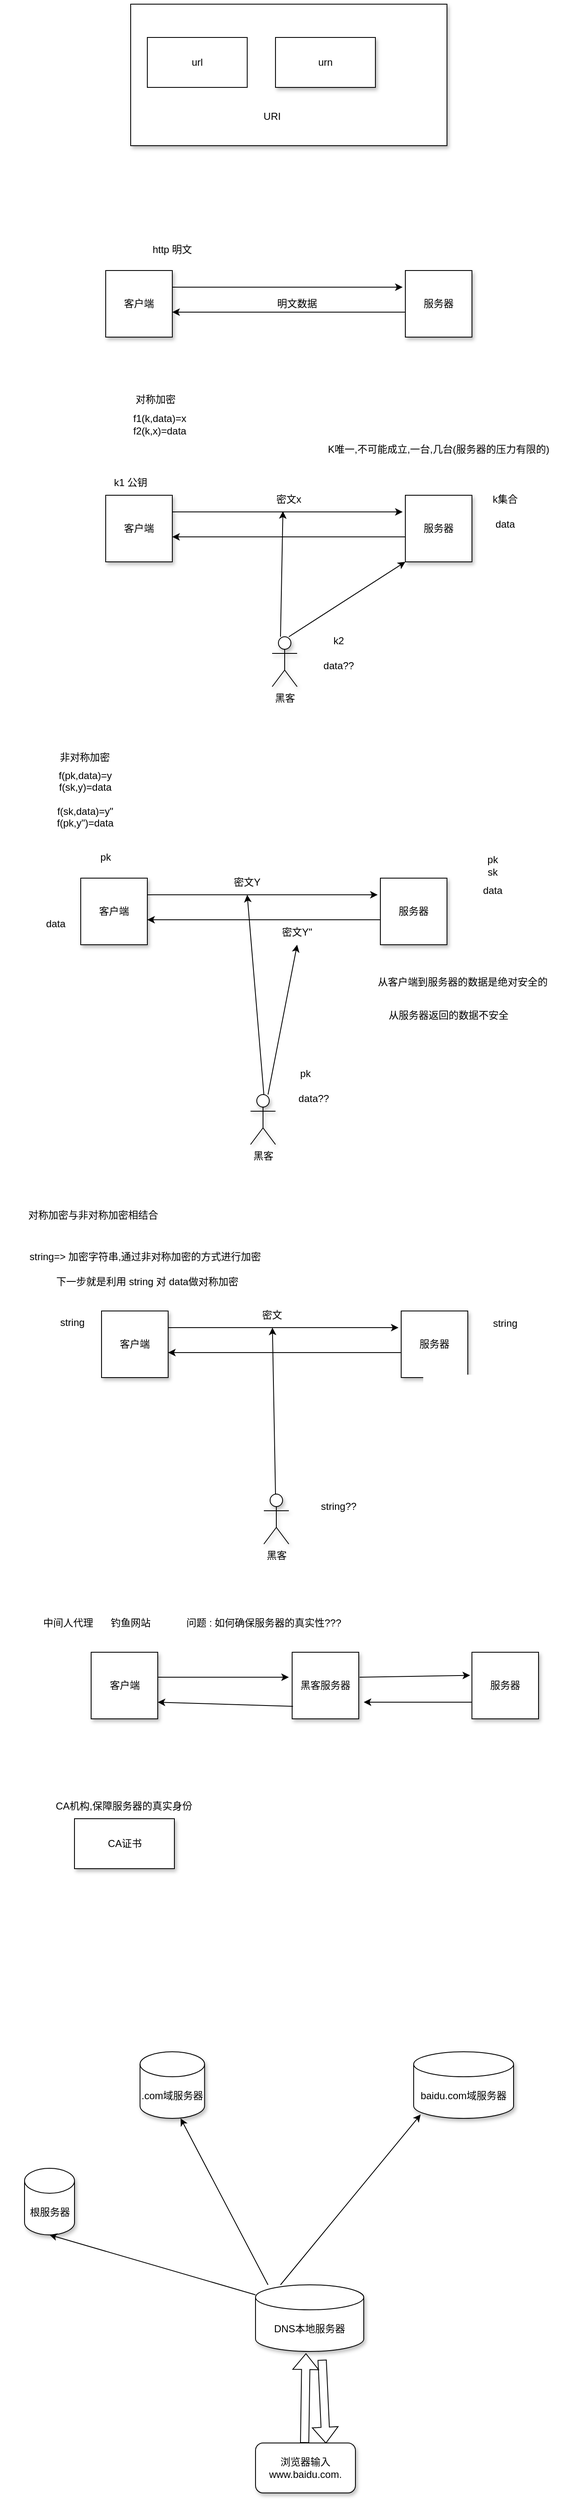 <mxfile version="20.0.4" type="github">
  <diagram id="4OBv8b520wUhhBo_ixFG" name="Page-1">
    <mxGraphModel dx="815" dy="505" grid="1" gridSize="10" guides="1" tooltips="1" connect="1" arrows="1" fold="1" page="1" pageScale="1" pageWidth="827" pageHeight="1169" math="0" shadow="0">
      <root>
        <mxCell id="0" />
        <mxCell id="1" parent="0" />
        <mxCell id="S3b7wXd8zEwaGP69H8vY-2" value="" style="rounded=0;whiteSpace=wrap;html=1;shadow=1;" vertex="1" parent="1">
          <mxGeometry x="240" y="170" width="380" height="170" as="geometry" />
        </mxCell>
        <mxCell id="S3b7wXd8zEwaGP69H8vY-1" value="url" style="rounded=0;whiteSpace=wrap;html=1;" vertex="1" parent="1">
          <mxGeometry x="260" y="210" width="120" height="60" as="geometry" />
        </mxCell>
        <mxCell id="S3b7wXd8zEwaGP69H8vY-3" value="urn" style="rounded=0;whiteSpace=wrap;html=1;shadow=1;" vertex="1" parent="1">
          <mxGeometry x="414" y="210" width="120" height="60" as="geometry" />
        </mxCell>
        <mxCell id="S3b7wXd8zEwaGP69H8vY-4" value="URI" style="text;html=1;strokeColor=none;fillColor=none;align=center;verticalAlign=middle;whiteSpace=wrap;rounded=0;shadow=1;" vertex="1" parent="1">
          <mxGeometry x="380" y="290" width="60" height="30" as="geometry" />
        </mxCell>
        <mxCell id="S3b7wXd8zEwaGP69H8vY-5" value="客户端" style="whiteSpace=wrap;html=1;aspect=fixed;shadow=1;" vertex="1" parent="1">
          <mxGeometry x="210" y="490" width="80" height="80" as="geometry" />
        </mxCell>
        <mxCell id="S3b7wXd8zEwaGP69H8vY-6" value="服务器" style="whiteSpace=wrap;html=1;aspect=fixed;shadow=1;" vertex="1" parent="1">
          <mxGeometry x="570" y="490" width="80" height="80" as="geometry" />
        </mxCell>
        <mxCell id="S3b7wXd8zEwaGP69H8vY-7" value="" style="endArrow=classic;html=1;rounded=0;entryX=-0.041;entryY=0.25;entryDx=0;entryDy=0;entryPerimeter=0;" edge="1" parent="1" target="S3b7wXd8zEwaGP69H8vY-6">
          <mxGeometry width="50" height="50" relative="1" as="geometry">
            <mxPoint x="290" y="510" as="sourcePoint" />
            <mxPoint x="340" y="460" as="targetPoint" />
          </mxGeometry>
        </mxCell>
        <mxCell id="S3b7wXd8zEwaGP69H8vY-8" value="http 明文" style="text;html=1;strokeColor=none;fillColor=none;align=center;verticalAlign=middle;whiteSpace=wrap;rounded=0;shadow=1;" vertex="1" parent="1">
          <mxGeometry x="260" y="450" width="60" height="30" as="geometry" />
        </mxCell>
        <mxCell id="S3b7wXd8zEwaGP69H8vY-9" value="" style="endArrow=classic;html=1;rounded=0;entryX=1;entryY=0.625;entryDx=0;entryDy=0;entryPerimeter=0;" edge="1" parent="1" target="S3b7wXd8zEwaGP69H8vY-5">
          <mxGeometry width="50" height="50" relative="1" as="geometry">
            <mxPoint x="570" y="540" as="sourcePoint" />
            <mxPoint x="620" y="490" as="targetPoint" />
          </mxGeometry>
        </mxCell>
        <mxCell id="S3b7wXd8zEwaGP69H8vY-10" value="明文数据" style="text;html=1;strokeColor=none;fillColor=none;align=center;verticalAlign=middle;whiteSpace=wrap;rounded=0;shadow=1;" vertex="1" parent="1">
          <mxGeometry x="410" y="515" width="60" height="30" as="geometry" />
        </mxCell>
        <mxCell id="S3b7wXd8zEwaGP69H8vY-11" value="对称加密" style="text;html=1;strokeColor=none;fillColor=none;align=center;verticalAlign=middle;whiteSpace=wrap;rounded=0;shadow=1;" vertex="1" parent="1">
          <mxGeometry x="240" y="630" width="60" height="30" as="geometry" />
        </mxCell>
        <mxCell id="S3b7wXd8zEwaGP69H8vY-12" value="客户端" style="whiteSpace=wrap;html=1;aspect=fixed;shadow=1;" vertex="1" parent="1">
          <mxGeometry x="210" y="760" width="80" height="80" as="geometry" />
        </mxCell>
        <mxCell id="S3b7wXd8zEwaGP69H8vY-13" value="服务器" style="whiteSpace=wrap;html=1;aspect=fixed;shadow=1;" vertex="1" parent="1">
          <mxGeometry x="570" y="760" width="80" height="80" as="geometry" />
        </mxCell>
        <mxCell id="S3b7wXd8zEwaGP69H8vY-14" value="" style="endArrow=classic;html=1;rounded=0;entryX=-0.041;entryY=0.25;entryDx=0;entryDy=0;entryPerimeter=0;" edge="1" parent="1" target="S3b7wXd8zEwaGP69H8vY-13">
          <mxGeometry width="50" height="50" relative="1" as="geometry">
            <mxPoint x="290" y="780" as="sourcePoint" />
            <mxPoint x="340" y="730" as="targetPoint" />
          </mxGeometry>
        </mxCell>
        <mxCell id="S3b7wXd8zEwaGP69H8vY-15" value="" style="endArrow=classic;html=1;rounded=0;entryX=1;entryY=0.625;entryDx=0;entryDy=0;entryPerimeter=0;" edge="1" parent="1" target="S3b7wXd8zEwaGP69H8vY-12">
          <mxGeometry width="50" height="50" relative="1" as="geometry">
            <mxPoint x="570" y="810" as="sourcePoint" />
            <mxPoint x="620" y="760" as="targetPoint" />
          </mxGeometry>
        </mxCell>
        <mxCell id="S3b7wXd8zEwaGP69H8vY-17" value="f1(k,data)=x&lt;br&gt;f2(k,x)=data" style="text;html=1;strokeColor=none;fillColor=none;align=center;verticalAlign=middle;whiteSpace=wrap;rounded=0;shadow=1;" vertex="1" parent="1">
          <mxGeometry x="220" y="660" width="110" height="30" as="geometry" />
        </mxCell>
        <mxCell id="S3b7wXd8zEwaGP69H8vY-18" value="k1 公钥" style="text;html=1;strokeColor=none;fillColor=none;align=center;verticalAlign=middle;whiteSpace=wrap;rounded=0;shadow=1;" vertex="1" parent="1">
          <mxGeometry x="210" y="730" width="60" height="30" as="geometry" />
        </mxCell>
        <mxCell id="S3b7wXd8zEwaGP69H8vY-19" value="k集合" style="text;html=1;strokeColor=none;fillColor=none;align=center;verticalAlign=middle;whiteSpace=wrap;rounded=0;shadow=1;" vertex="1" parent="1">
          <mxGeometry x="660" y="750" width="60" height="30" as="geometry" />
        </mxCell>
        <mxCell id="S3b7wXd8zEwaGP69H8vY-20" value="密文x" style="text;html=1;strokeColor=none;fillColor=none;align=center;verticalAlign=middle;whiteSpace=wrap;rounded=0;shadow=1;" vertex="1" parent="1">
          <mxGeometry x="400" y="750" width="60" height="30" as="geometry" />
        </mxCell>
        <mxCell id="S3b7wXd8zEwaGP69H8vY-21" value="data" style="text;html=1;strokeColor=none;fillColor=none;align=center;verticalAlign=middle;whiteSpace=wrap;rounded=0;shadow=1;" vertex="1" parent="1">
          <mxGeometry x="660" y="780" width="60" height="30" as="geometry" />
        </mxCell>
        <mxCell id="S3b7wXd8zEwaGP69H8vY-22" value="黑客" style="shape=umlActor;verticalLabelPosition=bottom;verticalAlign=top;html=1;outlineConnect=0;shadow=1;" vertex="1" parent="1">
          <mxGeometry x="410" y="930" width="30" height="60" as="geometry" />
        </mxCell>
        <mxCell id="S3b7wXd8zEwaGP69H8vY-23" value="" style="endArrow=classic;html=1;rounded=0;entryX=0;entryY=1;entryDx=0;entryDy=0;" edge="1" parent="1" target="S3b7wXd8zEwaGP69H8vY-13">
          <mxGeometry width="50" height="50" relative="1" as="geometry">
            <mxPoint x="430" y="930" as="sourcePoint" />
            <mxPoint x="480" y="880" as="targetPoint" />
          </mxGeometry>
        </mxCell>
        <mxCell id="S3b7wXd8zEwaGP69H8vY-24" value="k2" style="text;html=1;strokeColor=none;fillColor=none;align=center;verticalAlign=middle;whiteSpace=wrap;rounded=0;shadow=1;" vertex="1" parent="1">
          <mxGeometry x="460" y="920" width="60" height="30" as="geometry" />
        </mxCell>
        <mxCell id="S3b7wXd8zEwaGP69H8vY-25" value="" style="endArrow=classic;html=1;rounded=0;entryX=0.382;entryY=0.971;entryDx=0;entryDy=0;entryPerimeter=0;" edge="1" parent="1" target="S3b7wXd8zEwaGP69H8vY-20">
          <mxGeometry width="50" height="50" relative="1" as="geometry">
            <mxPoint x="420" y="930" as="sourcePoint" />
            <mxPoint x="470" y="880" as="targetPoint" />
          </mxGeometry>
        </mxCell>
        <mxCell id="S3b7wXd8zEwaGP69H8vY-26" value="data??" style="text;html=1;strokeColor=none;fillColor=none;align=center;verticalAlign=middle;whiteSpace=wrap;rounded=0;shadow=1;" vertex="1" parent="1">
          <mxGeometry x="460" y="950" width="60" height="30" as="geometry" />
        </mxCell>
        <mxCell id="S3b7wXd8zEwaGP69H8vY-29" value="K唯一,不可能成立,一台,几台(服务器的压力有限的)" style="text;html=1;strokeColor=none;fillColor=none;align=center;verticalAlign=middle;whiteSpace=wrap;rounded=0;shadow=1;" vertex="1" parent="1">
          <mxGeometry x="470" y="690" width="280" height="30" as="geometry" />
        </mxCell>
        <mxCell id="S3b7wXd8zEwaGP69H8vY-30" value="非对称加密" style="text;html=1;strokeColor=none;fillColor=none;align=center;verticalAlign=middle;whiteSpace=wrap;rounded=0;shadow=1;" vertex="1" parent="1">
          <mxGeometry x="130" y="1060" width="110" height="30" as="geometry" />
        </mxCell>
        <mxCell id="S3b7wXd8zEwaGP69H8vY-31" value="客户端" style="whiteSpace=wrap;html=1;aspect=fixed;shadow=1;" vertex="1" parent="1">
          <mxGeometry x="180" y="1220" width="80" height="80" as="geometry" />
        </mxCell>
        <mxCell id="S3b7wXd8zEwaGP69H8vY-32" value="服务器" style="whiteSpace=wrap;html=1;aspect=fixed;shadow=1;" vertex="1" parent="1">
          <mxGeometry x="540" y="1220" width="80" height="80" as="geometry" />
        </mxCell>
        <mxCell id="S3b7wXd8zEwaGP69H8vY-33" value="" style="endArrow=classic;html=1;rounded=0;entryX=-0.041;entryY=0.25;entryDx=0;entryDy=0;entryPerimeter=0;" edge="1" parent="1" target="S3b7wXd8zEwaGP69H8vY-32">
          <mxGeometry width="50" height="50" relative="1" as="geometry">
            <mxPoint x="260" y="1240" as="sourcePoint" />
            <mxPoint x="310" y="1190" as="targetPoint" />
          </mxGeometry>
        </mxCell>
        <mxCell id="S3b7wXd8zEwaGP69H8vY-34" value="" style="endArrow=classic;html=1;rounded=0;entryX=1;entryY=0.625;entryDx=0;entryDy=0;entryPerimeter=0;" edge="1" parent="1" target="S3b7wXd8zEwaGP69H8vY-31">
          <mxGeometry width="50" height="50" relative="1" as="geometry">
            <mxPoint x="540" y="1270" as="sourcePoint" />
            <mxPoint x="590" y="1220" as="targetPoint" />
          </mxGeometry>
        </mxCell>
        <mxCell id="S3b7wXd8zEwaGP69H8vY-38" value="f(pk,data)=y&lt;br&gt;f(sk,y)=data&lt;br&gt;&lt;br&gt;f(sk,data)=y&quot;&lt;br&gt;f(pk,y&quot;)=data&lt;br&gt;" style="text;html=1;strokeColor=none;fillColor=none;align=center;verticalAlign=middle;whiteSpace=wrap;rounded=0;shadow=1;" vertex="1" parent="1">
          <mxGeometry x="87.5" y="1090" width="195" height="70" as="geometry" />
        </mxCell>
        <mxCell id="S3b7wXd8zEwaGP69H8vY-39" value="pk&lt;br&gt;sk" style="text;html=1;strokeColor=none;fillColor=none;align=center;verticalAlign=middle;whiteSpace=wrap;rounded=0;shadow=1;" vertex="1" parent="1">
          <mxGeometry x="640" y="1190" width="70" height="30" as="geometry" />
        </mxCell>
        <mxCell id="S3b7wXd8zEwaGP69H8vY-40" value="黑客" style="shape=umlActor;verticalLabelPosition=bottom;verticalAlign=top;html=1;outlineConnect=0;shadow=1;" vertex="1" parent="1">
          <mxGeometry x="384" y="1480" width="30" height="60" as="geometry" />
        </mxCell>
        <mxCell id="S3b7wXd8zEwaGP69H8vY-41" value="pk&lt;br&gt;" style="text;html=1;strokeColor=none;fillColor=none;align=center;verticalAlign=middle;whiteSpace=wrap;rounded=0;shadow=1;" vertex="1" parent="1">
          <mxGeometry x="180" y="1180" width="60" height="30" as="geometry" />
        </mxCell>
        <mxCell id="S3b7wXd8zEwaGP69H8vY-42" value="pk" style="text;html=1;strokeColor=none;fillColor=none;align=center;verticalAlign=middle;whiteSpace=wrap;rounded=0;shadow=1;" vertex="1" parent="1">
          <mxGeometry x="420" y="1440" width="60" height="30" as="geometry" />
        </mxCell>
        <mxCell id="S3b7wXd8zEwaGP69H8vY-43" value="密文Y" style="text;html=1;strokeColor=none;fillColor=none;align=center;verticalAlign=middle;whiteSpace=wrap;rounded=0;shadow=1;" vertex="1" parent="1">
          <mxGeometry x="350" y="1210" width="60" height="30" as="geometry" />
        </mxCell>
        <mxCell id="S3b7wXd8zEwaGP69H8vY-44" value="data" style="text;html=1;strokeColor=none;fillColor=none;align=center;verticalAlign=middle;whiteSpace=wrap;rounded=0;shadow=1;" vertex="1" parent="1">
          <mxGeometry x="645" y="1220" width="60" height="30" as="geometry" />
        </mxCell>
        <mxCell id="S3b7wXd8zEwaGP69H8vY-45" value="" style="endArrow=classic;html=1;rounded=0;entryX=0.5;entryY=1;entryDx=0;entryDy=0;" edge="1" parent="1" target="S3b7wXd8zEwaGP69H8vY-43">
          <mxGeometry width="50" height="50" relative="1" as="geometry">
            <mxPoint x="400" y="1480" as="sourcePoint" />
            <mxPoint x="450" y="1430" as="targetPoint" />
          </mxGeometry>
        </mxCell>
        <mxCell id="S3b7wXd8zEwaGP69H8vY-47" value="data??" style="text;html=1;strokeColor=none;fillColor=none;align=center;verticalAlign=middle;whiteSpace=wrap;rounded=0;shadow=1;" vertex="1" parent="1">
          <mxGeometry x="430" y="1470" width="60" height="30" as="geometry" />
        </mxCell>
        <mxCell id="S3b7wXd8zEwaGP69H8vY-48" value="从客户端到服务器的数据是绝对安全的" style="text;html=1;strokeColor=none;fillColor=none;align=center;verticalAlign=middle;whiteSpace=wrap;rounded=0;shadow=1;" vertex="1" parent="1">
          <mxGeometry x="534" y="1330" width="210" height="30" as="geometry" />
        </mxCell>
        <mxCell id="S3b7wXd8zEwaGP69H8vY-49" value="密文Y&quot;" style="text;html=1;strokeColor=none;fillColor=none;align=center;verticalAlign=middle;whiteSpace=wrap;rounded=0;shadow=1;" vertex="1" parent="1">
          <mxGeometry x="410" y="1270" width="60" height="30" as="geometry" />
        </mxCell>
        <mxCell id="S3b7wXd8zEwaGP69H8vY-50" value="data" style="text;html=1;strokeColor=none;fillColor=none;align=center;verticalAlign=middle;whiteSpace=wrap;rounded=0;shadow=1;" vertex="1" parent="1">
          <mxGeometry x="120" y="1260" width="60" height="30" as="geometry" />
        </mxCell>
        <mxCell id="S3b7wXd8zEwaGP69H8vY-51" value="" style="endArrow=classic;html=1;rounded=0;entryX=0.5;entryY=1;entryDx=0;entryDy=0;" edge="1" parent="1" target="S3b7wXd8zEwaGP69H8vY-49">
          <mxGeometry width="50" height="50" relative="1" as="geometry">
            <mxPoint x="405" y="1480" as="sourcePoint" />
            <mxPoint x="455" y="1430" as="targetPoint" />
          </mxGeometry>
        </mxCell>
        <mxCell id="S3b7wXd8zEwaGP69H8vY-52" value="从服务器返回的数据不安全" style="text;html=1;strokeColor=none;fillColor=none;align=center;verticalAlign=middle;whiteSpace=wrap;rounded=0;shadow=1;" vertex="1" parent="1">
          <mxGeometry x="534" y="1370" width="176" height="30" as="geometry" />
        </mxCell>
        <mxCell id="S3b7wXd8zEwaGP69H8vY-53" value="对称加密与非对称加密相结合" style="text;html=1;strokeColor=none;fillColor=none;align=center;verticalAlign=middle;whiteSpace=wrap;rounded=0;shadow=1;" vertex="1" parent="1">
          <mxGeometry x="110" y="1610" width="170" height="30" as="geometry" />
        </mxCell>
        <mxCell id="S3b7wXd8zEwaGP69H8vY-54" value="客户端" style="whiteSpace=wrap;html=1;aspect=fixed;shadow=1;" vertex="1" parent="1">
          <mxGeometry x="205" y="1740" width="80" height="80" as="geometry" />
        </mxCell>
        <mxCell id="S3b7wXd8zEwaGP69H8vY-55" value="服务器" style="whiteSpace=wrap;html=1;aspect=fixed;shadow=1;" vertex="1" parent="1">
          <mxGeometry x="565" y="1740" width="80" height="80" as="geometry" />
        </mxCell>
        <mxCell id="S3b7wXd8zEwaGP69H8vY-56" value="" style="endArrow=classic;html=1;rounded=0;entryX=-0.041;entryY=0.25;entryDx=0;entryDy=0;entryPerimeter=0;" edge="1" parent="1" target="S3b7wXd8zEwaGP69H8vY-55">
          <mxGeometry width="50" height="50" relative="1" as="geometry">
            <mxPoint x="285" y="1760" as="sourcePoint" />
            <mxPoint x="335" y="1710" as="targetPoint" />
          </mxGeometry>
        </mxCell>
        <mxCell id="S3b7wXd8zEwaGP69H8vY-57" value="" style="endArrow=classic;html=1;rounded=0;entryX=1;entryY=0.625;entryDx=0;entryDy=0;entryPerimeter=0;" edge="1" parent="1" target="S3b7wXd8zEwaGP69H8vY-54">
          <mxGeometry width="50" height="50" relative="1" as="geometry">
            <mxPoint x="565" y="1790" as="sourcePoint" />
            <mxPoint x="615" y="1740" as="targetPoint" />
          </mxGeometry>
        </mxCell>
        <mxCell id="S3b7wXd8zEwaGP69H8vY-61" value="string=&amp;gt; 加密字符串,通过非对称加密的方式进行加密" style="text;html=1;strokeColor=none;fillColor=none;align=center;verticalAlign=middle;whiteSpace=wrap;rounded=0;shadow=1;" vertex="1" parent="1">
          <mxGeometry x="95" y="1660" width="325" height="30" as="geometry" />
        </mxCell>
        <mxCell id="S3b7wXd8zEwaGP69H8vY-62" value="黑客" style="shape=umlActor;verticalLabelPosition=bottom;verticalAlign=top;html=1;outlineConnect=0;shadow=1;" vertex="1" parent="1">
          <mxGeometry x="400" y="1960" width="30" height="60" as="geometry" />
        </mxCell>
        <mxCell id="S3b7wXd8zEwaGP69H8vY-63" value="string" style="text;html=1;strokeColor=none;fillColor=none;align=center;verticalAlign=middle;whiteSpace=wrap;rounded=0;shadow=1;" vertex="1" parent="1">
          <mxGeometry x="140" y="1739" width="60" height="30" as="geometry" />
        </mxCell>
        <mxCell id="S3b7wXd8zEwaGP69H8vY-64" value="string" style="text;html=1;strokeColor=none;fillColor=none;align=center;verticalAlign=middle;whiteSpace=wrap;rounded=0;shadow=1;" vertex="1" parent="1">
          <mxGeometry x="660" y="1740" width="60" height="30" as="geometry" />
        </mxCell>
        <mxCell id="S3b7wXd8zEwaGP69H8vY-65" value="string??" style="text;html=1;strokeColor=none;fillColor=none;align=center;verticalAlign=middle;whiteSpace=wrap;rounded=0;shadow=1;" vertex="1" parent="1">
          <mxGeometry x="460" y="1960" width="60" height="30" as="geometry" />
        </mxCell>
        <mxCell id="S3b7wXd8zEwaGP69H8vY-66" value="下一步就是利用 string 对 data做对称加密" style="text;html=1;strokeColor=none;fillColor=none;align=center;verticalAlign=middle;whiteSpace=wrap;rounded=0;shadow=1;" vertex="1" parent="1">
          <mxGeometry x="120" y="1690" width="280" height="30" as="geometry" />
        </mxCell>
        <mxCell id="S3b7wXd8zEwaGP69H8vY-67" value="" style="endArrow=classic;html=1;rounded=0;" edge="1" parent="1" target="S3b7wXd8zEwaGP69H8vY-68">
          <mxGeometry width="50" height="50" relative="1" as="geometry">
            <mxPoint x="414" y="1960" as="sourcePoint" />
            <mxPoint x="400" y="1760" as="targetPoint" />
          </mxGeometry>
        </mxCell>
        <mxCell id="S3b7wXd8zEwaGP69H8vY-68" value="密文" style="text;html=1;strokeColor=none;fillColor=none;align=center;verticalAlign=middle;whiteSpace=wrap;rounded=0;shadow=1;" vertex="1" parent="1">
          <mxGeometry x="380" y="1730" width="60" height="30" as="geometry" />
        </mxCell>
        <mxCell id="S3b7wXd8zEwaGP69H8vY-69" value="中间人代理" style="text;html=1;strokeColor=none;fillColor=none;align=center;verticalAlign=middle;whiteSpace=wrap;rounded=0;shadow=1;" vertex="1" parent="1">
          <mxGeometry x="120" y="2100" width="90" height="30" as="geometry" />
        </mxCell>
        <mxCell id="S3b7wXd8zEwaGP69H8vY-70" value="客户端" style="whiteSpace=wrap;html=1;aspect=fixed;shadow=1;" vertex="1" parent="1">
          <mxGeometry x="192.5" y="2150" width="80" height="80" as="geometry" />
        </mxCell>
        <mxCell id="S3b7wXd8zEwaGP69H8vY-71" value="服务器" style="whiteSpace=wrap;html=1;aspect=fixed;shadow=1;" vertex="1" parent="1">
          <mxGeometry x="650" y="2150" width="80" height="80" as="geometry" />
        </mxCell>
        <mxCell id="S3b7wXd8zEwaGP69H8vY-76" value="黑客服务器" style="whiteSpace=wrap;html=1;aspect=fixed;shadow=1;" vertex="1" parent="1">
          <mxGeometry x="434" y="2150" width="80" height="80" as="geometry" />
        </mxCell>
        <mxCell id="S3b7wXd8zEwaGP69H8vY-77" value="" style="endArrow=classic;html=1;rounded=0;" edge="1" parent="1">
          <mxGeometry width="50" height="50" relative="1" as="geometry">
            <mxPoint x="272.5" y="2180" as="sourcePoint" />
            <mxPoint x="430" y="2180" as="targetPoint" />
          </mxGeometry>
        </mxCell>
        <mxCell id="S3b7wXd8zEwaGP69H8vY-78" value="" style="endArrow=classic;html=1;rounded=0;entryX=-0.028;entryY=0.347;entryDx=0;entryDy=0;entryPerimeter=0;" edge="1" parent="1" target="S3b7wXd8zEwaGP69H8vY-71">
          <mxGeometry width="50" height="50" relative="1" as="geometry">
            <mxPoint x="515" y="2180" as="sourcePoint" />
            <mxPoint x="565" y="2130" as="targetPoint" />
          </mxGeometry>
        </mxCell>
        <mxCell id="S3b7wXd8zEwaGP69H8vY-79" value="钓鱼网站" style="text;html=1;strokeColor=none;fillColor=none;align=center;verticalAlign=middle;whiteSpace=wrap;rounded=0;shadow=1;" vertex="1" parent="1">
          <mxGeometry x="210" y="2100" width="60" height="30" as="geometry" />
        </mxCell>
        <mxCell id="S3b7wXd8zEwaGP69H8vY-80" value="" style="endArrow=classic;html=1;rounded=0;" edge="1" parent="1">
          <mxGeometry width="50" height="50" relative="1" as="geometry">
            <mxPoint x="650" y="2210" as="sourcePoint" />
            <mxPoint x="520" y="2210" as="targetPoint" />
          </mxGeometry>
        </mxCell>
        <mxCell id="S3b7wXd8zEwaGP69H8vY-81" value="" style="endArrow=classic;html=1;rounded=0;entryX=1;entryY=0.75;entryDx=0;entryDy=0;" edge="1" parent="1" target="S3b7wXd8zEwaGP69H8vY-70">
          <mxGeometry width="50" height="50" relative="1" as="geometry">
            <mxPoint x="435" y="2215" as="sourcePoint" />
            <mxPoint x="485" y="2165" as="targetPoint" />
          </mxGeometry>
        </mxCell>
        <mxCell id="S3b7wXd8zEwaGP69H8vY-82" value="问题 : 如何确保服务器的真实性???" style="text;html=1;strokeColor=none;fillColor=none;align=center;verticalAlign=middle;whiteSpace=wrap;rounded=0;shadow=1;" vertex="1" parent="1">
          <mxGeometry x="290" y="2100" width="220" height="30" as="geometry" />
        </mxCell>
        <mxCell id="S3b7wXd8zEwaGP69H8vY-83" value="CA机构,保障服务器的真实身份" style="text;html=1;strokeColor=none;fillColor=none;align=center;verticalAlign=middle;whiteSpace=wrap;rounded=0;shadow=1;" vertex="1" parent="1">
          <mxGeometry x="132.5" y="2320" width="197.5" height="30" as="geometry" />
        </mxCell>
        <mxCell id="S3b7wXd8zEwaGP69H8vY-84" value="CA证书" style="rounded=0;whiteSpace=wrap;html=1;shadow=1;" vertex="1" parent="1">
          <mxGeometry x="172.5" y="2350" width="120" height="60" as="geometry" />
        </mxCell>
        <mxCell id="S3b7wXd8zEwaGP69H8vY-90" value="浏览器输入www.baidu.com." style="rounded=1;whiteSpace=wrap;html=1;shadow=1;" vertex="1" parent="1">
          <mxGeometry x="390" y="3100" width="120" height="60" as="geometry" />
        </mxCell>
        <mxCell id="S3b7wXd8zEwaGP69H8vY-91" value="DNS本地服务器" style="shape=cylinder3;whiteSpace=wrap;html=1;boundedLbl=1;backgroundOutline=1;size=15;shadow=1;" vertex="1" parent="1">
          <mxGeometry x="390" y="2910" width="130" height="80" as="geometry" />
        </mxCell>
        <mxCell id="S3b7wXd8zEwaGP69H8vY-92" value="" style="shape=flexArrow;endArrow=classic;html=1;rounded=0;entryX=0.466;entryY=1.028;entryDx=0;entryDy=0;entryPerimeter=0;" edge="1" parent="1" target="S3b7wXd8zEwaGP69H8vY-91">
          <mxGeometry width="50" height="50" relative="1" as="geometry">
            <mxPoint x="449" y="3100" as="sourcePoint" />
            <mxPoint x="499" y="3050" as="targetPoint" />
          </mxGeometry>
        </mxCell>
        <mxCell id="S3b7wXd8zEwaGP69H8vY-93" value="根服务器" style="shape=cylinder3;whiteSpace=wrap;html=1;boundedLbl=1;backgroundOutline=1;size=15;shadow=1;" vertex="1" parent="1">
          <mxGeometry x="112.5" y="2770" width="60" height="80" as="geometry" />
        </mxCell>
        <mxCell id="S3b7wXd8zEwaGP69H8vY-94" value="" style="endArrow=classic;html=1;rounded=0;entryX=0.5;entryY=1;entryDx=0;entryDy=0;entryPerimeter=0;" edge="1" parent="1" target="S3b7wXd8zEwaGP69H8vY-93">
          <mxGeometry width="50" height="50" relative="1" as="geometry">
            <mxPoint x="390" y="2922" as="sourcePoint" />
            <mxPoint x="440" y="2872" as="targetPoint" />
          </mxGeometry>
        </mxCell>
        <mxCell id="S3b7wXd8zEwaGP69H8vY-95" value=".com域服务器" style="shape=cylinder3;whiteSpace=wrap;html=1;boundedLbl=1;backgroundOutline=1;size=15;shadow=1;" vertex="1" parent="1">
          <mxGeometry x="251.25" y="2630" width="77.5" height="80" as="geometry" />
        </mxCell>
        <mxCell id="S3b7wXd8zEwaGP69H8vY-96" value="" style="endArrow=classic;html=1;rounded=0;entryX=0.629;entryY=1;entryDx=0;entryDy=0;entryPerimeter=0;" edge="1" parent="1" target="S3b7wXd8zEwaGP69H8vY-95">
          <mxGeometry width="50" height="50" relative="1" as="geometry">
            <mxPoint x="405" y="2910" as="sourcePoint" />
            <mxPoint x="455" y="2860" as="targetPoint" />
          </mxGeometry>
        </mxCell>
        <mxCell id="S3b7wXd8zEwaGP69H8vY-97" value="baidu.com域服务器" style="shape=cylinder3;whiteSpace=wrap;html=1;boundedLbl=1;backgroundOutline=1;size=15;shadow=1;" vertex="1" parent="1">
          <mxGeometry x="580" y="2630" width="120" height="80" as="geometry" />
        </mxCell>
        <mxCell id="S3b7wXd8zEwaGP69H8vY-98" value="" style="endArrow=classic;html=1;rounded=0;entryX=0.07;entryY=0.942;entryDx=0;entryDy=0;entryPerimeter=0;" edge="1" parent="1" target="S3b7wXd8zEwaGP69H8vY-97">
          <mxGeometry width="50" height="50" relative="1" as="geometry">
            <mxPoint x="420" y="2910" as="sourcePoint" />
            <mxPoint x="470" y="2860" as="targetPoint" />
          </mxGeometry>
        </mxCell>
        <mxCell id="S3b7wXd8zEwaGP69H8vY-99" value="" style="shape=flexArrow;endArrow=classic;html=1;rounded=0;entryX=0.705;entryY=0.009;entryDx=0;entryDy=0;entryPerimeter=0;" edge="1" parent="1" target="S3b7wXd8zEwaGP69H8vY-90">
          <mxGeometry width="50" height="50" relative="1" as="geometry">
            <mxPoint x="470" y="3000" as="sourcePoint" />
            <mxPoint x="520" y="2950" as="targetPoint" />
          </mxGeometry>
        </mxCell>
      </root>
    </mxGraphModel>
  </diagram>
</mxfile>
